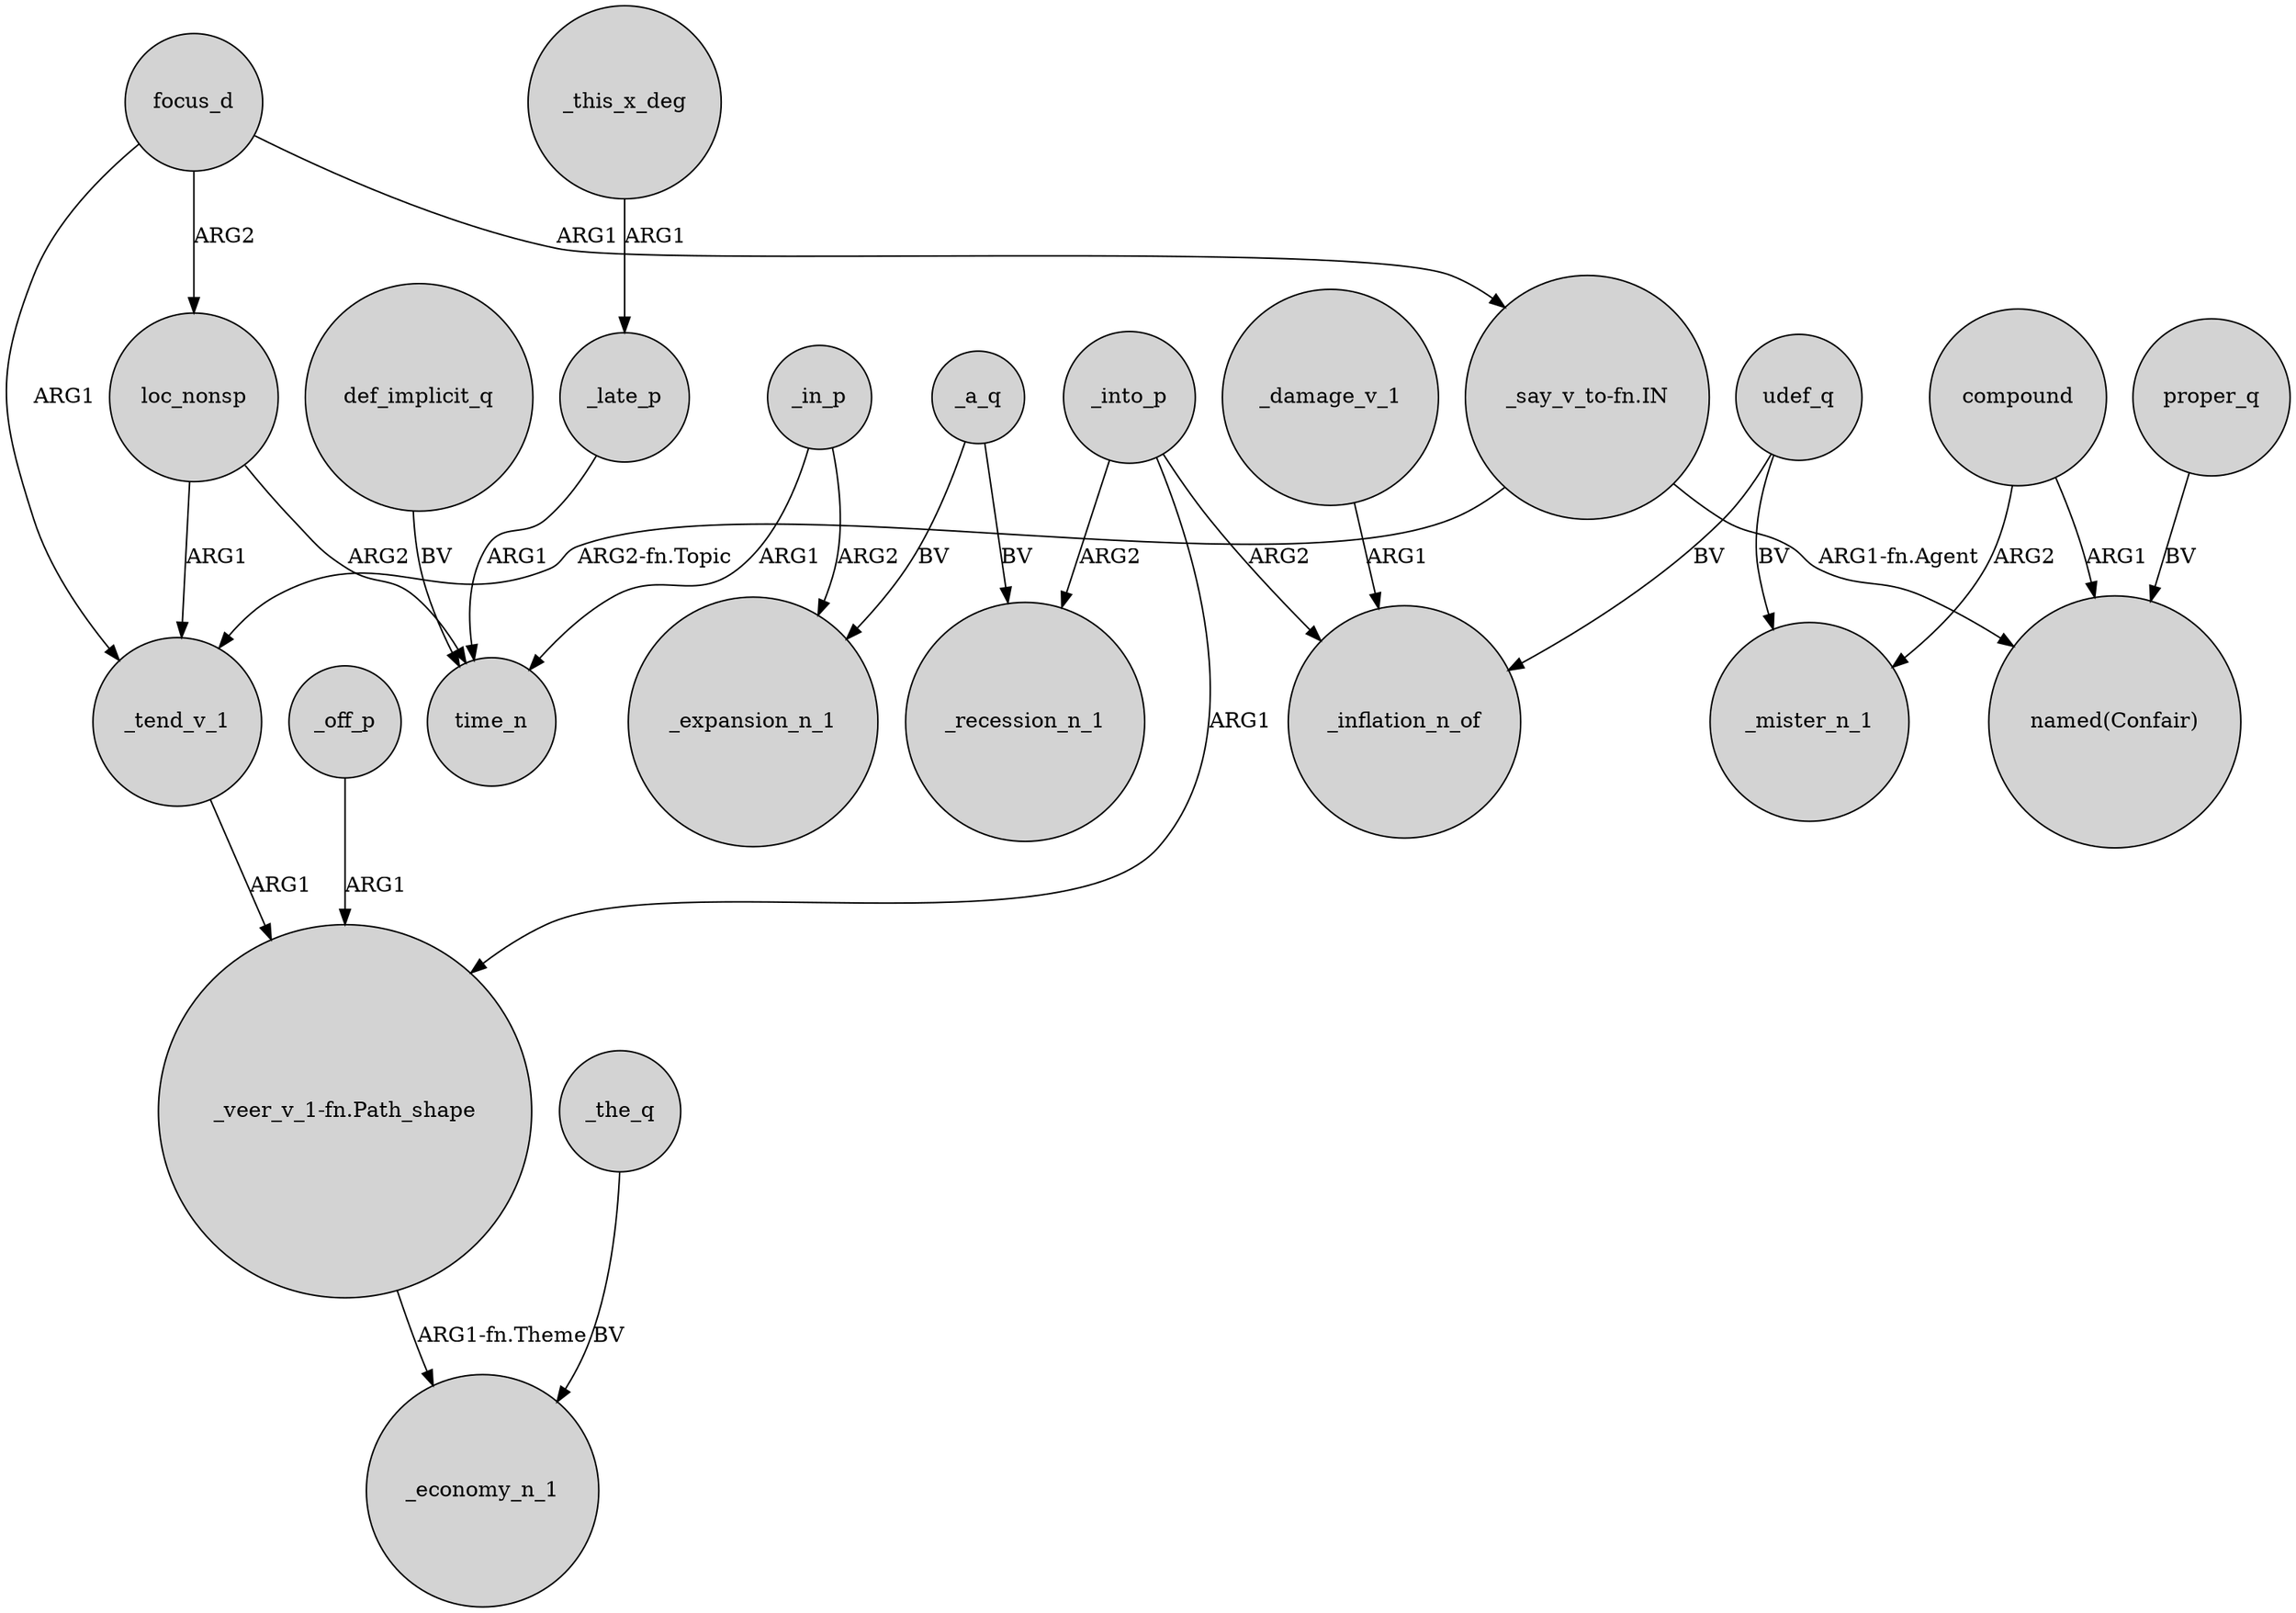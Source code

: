 digraph {
	node [shape=circle style=filled]
	"_veer_v_1-fn.Path_shape" -> _economy_n_1 [label="ARG1-fn.Theme"]
	_late_p -> time_n [label=ARG1]
	focus_d -> _tend_v_1 [label=ARG1]
	focus_d -> loc_nonsp [label=ARG2]
	udef_q -> _inflation_n_of [label=BV]
	"_say_v_to-fn.IN" -> _tend_v_1 [label="ARG2-fn.Topic"]
	def_implicit_q -> time_n [label=BV]
	compound -> "named(Confair)" [label=ARG1]
	_damage_v_1 -> _inflation_n_of [label=ARG1]
	compound -> _mister_n_1 [label=ARG2]
	proper_q -> "named(Confair)" [label=BV]
	_the_q -> _economy_n_1 [label=BV]
	udef_q -> _mister_n_1 [label=BV]
	_off_p -> "_veer_v_1-fn.Path_shape" [label=ARG1]
	_in_p -> time_n [label=ARG1]
	focus_d -> "_say_v_to-fn.IN" [label=ARG1]
	loc_nonsp -> time_n [label=ARG2]
	loc_nonsp -> _tend_v_1 [label=ARG1]
	"_say_v_to-fn.IN" -> "named(Confair)" [label="ARG1-fn.Agent"]
	_into_p -> _recession_n_1 [label=ARG2]
	_in_p -> _expansion_n_1 [label=ARG2]
	_a_q -> _expansion_n_1 [label=BV]
	_tend_v_1 -> "_veer_v_1-fn.Path_shape" [label=ARG1]
	_into_p -> "_veer_v_1-fn.Path_shape" [label=ARG1]
	_a_q -> _recession_n_1 [label=BV]
	_into_p -> _inflation_n_of [label=ARG2]
	_this_x_deg -> _late_p [label=ARG1]
}

